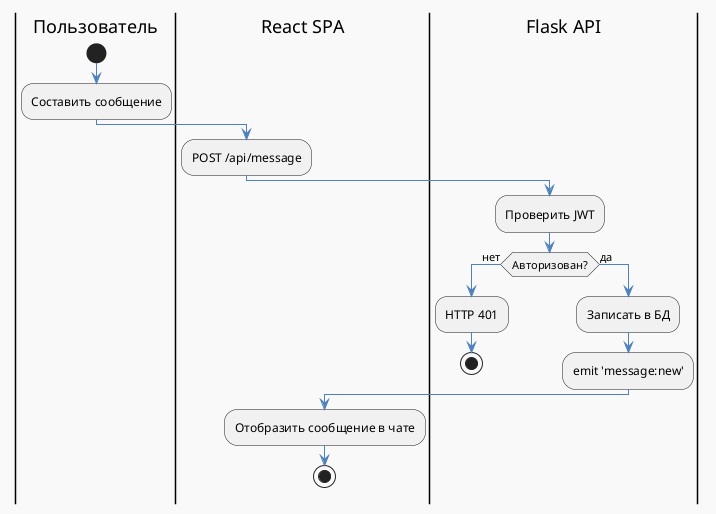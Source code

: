 @startuml
' Фон и общие параметры
skinparam backgroundColor #F9F9F9
skinparam sequence {
  ActorBorderColor #4F81BD
  ActorBackgroundColor #EAF2F8
  ParticipantBorderColor #4F81BD
  ParticipantBackgroundColor #FFFFFF
  ArrowColor #4F81BD
  LifeLineBorderColor #4F81BD
  FontName Arial
  FontSize 12
}

|Пользователь|
start
:Составить сообщение;
->

|React SPA|
:POST /api/message;
->

|Flask API|
:Проверить JWT;
if (Авторизован?) then (нет)
  :HTTP 401;
  stop
else (да)
  :Записать в БД;
  ->

:emit 'message:new';
->

|React SPA|
:Отобразить сообщение в чате;
stop
@enduml